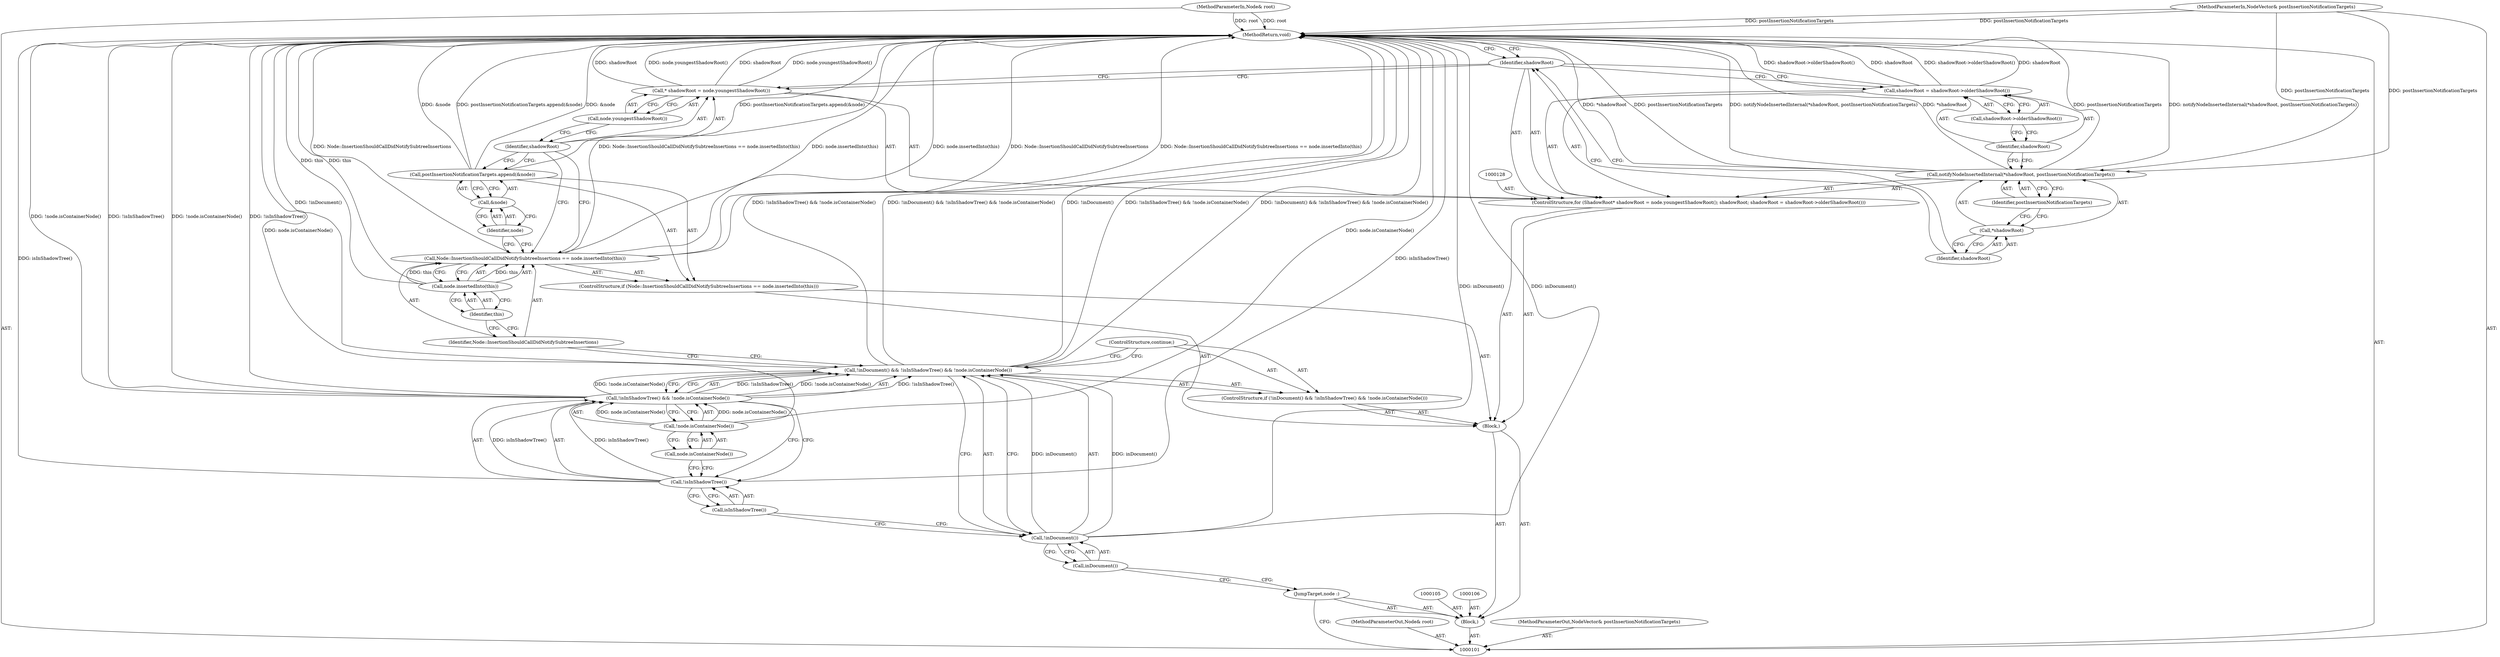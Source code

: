 digraph "0_Chrome_eb4d5d9ab41449b79fcf6f84d8983be2b12bd490" {
"1000140" [label="(MethodReturn,void)"];
"1000102" [label="(MethodParameterIn,Node& root)"];
"1000204" [label="(MethodParameterOut,Node& root)"];
"1000103" [label="(MethodParameterIn,NodeVector& postInsertionNotificationTargets)"];
"1000205" [label="(MethodParameterOut,NodeVector& postInsertionNotificationTargets)"];
"1000120" [label="(Call,Node::InsertionShouldCallDidNotifySubtreeInsertions == node.insertedInto(this))"];
"1000121" [label="(Identifier,Node::InsertionShouldCallDidNotifySubtreeInsertions)"];
"1000122" [label="(Call,node.insertedInto(this))"];
"1000123" [label="(Identifier,this)"];
"1000119" [label="(ControlStructure,if (Node::InsertionShouldCallDidNotifySubtreeInsertions == node.insertedInto(this)))"];
"1000124" [label="(Call,postInsertionNotificationTargets.append(&node))"];
"1000125" [label="(Call,&node)"];
"1000126" [label="(Identifier,node)"];
"1000129" [label="(Call,* shadowRoot = node.youngestShadowRoot())"];
"1000130" [label="(Identifier,shadowRoot)"];
"1000131" [label="(Call,node.youngestShadowRoot())"];
"1000132" [label="(Identifier,shadowRoot)"];
"1000133" [label="(Call,shadowRoot = shadowRoot->olderShadowRoot())"];
"1000134" [label="(Identifier,shadowRoot)"];
"1000127" [label="(ControlStructure,for (ShadowRoot* shadowRoot = node.youngestShadowRoot(); shadowRoot; shadowRoot = shadowRoot->olderShadowRoot()))"];
"1000135" [label="(Call,shadowRoot->olderShadowRoot())"];
"1000136" [label="(Call,notifyNodeInsertedInternal(*shadowRoot, postInsertionNotificationTargets))"];
"1000137" [label="(Call,*shadowRoot)"];
"1000138" [label="(Identifier,shadowRoot)"];
"1000139" [label="(Identifier,postInsertionNotificationTargets)"];
"1000104" [label="(Block,)"];
"1000107" [label="(JumpTarget,node :)"];
"1000108" [label="(Block,)"];
"1000110" [label="(Call,!inDocument() && !isInShadowTree() && !node.isContainerNode())"];
"1000111" [label="(Call,!inDocument())"];
"1000112" [label="(Call,inDocument())"];
"1000113" [label="(Call,!isInShadowTree() && !node.isContainerNode())"];
"1000114" [label="(Call,!isInShadowTree())"];
"1000115" [label="(Call,isInShadowTree())"];
"1000116" [label="(Call,!node.isContainerNode())"];
"1000117" [label="(Call,node.isContainerNode())"];
"1000109" [label="(ControlStructure,if (!inDocument() && !isInShadowTree() && !node.isContainerNode()))"];
"1000118" [label="(ControlStructure,continue;)"];
"1000140" -> "1000101"  [label="AST: "];
"1000140" -> "1000132"  [label="CFG: "];
"1000116" -> "1000140"  [label="DDG: node.isContainerNode()"];
"1000129" -> "1000140"  [label="DDG: shadowRoot"];
"1000129" -> "1000140"  [label="DDG: node.youngestShadowRoot()"];
"1000124" -> "1000140"  [label="DDG: &node"];
"1000124" -> "1000140"  [label="DDG: postInsertionNotificationTargets.append(&node)"];
"1000113" -> "1000140"  [label="DDG: !isInShadowTree()"];
"1000113" -> "1000140"  [label="DDG: !node.isContainerNode()"];
"1000136" -> "1000140"  [label="DDG: *shadowRoot"];
"1000136" -> "1000140"  [label="DDG: postInsertionNotificationTargets"];
"1000136" -> "1000140"  [label="DDG: notifyNodeInsertedInternal(*shadowRoot, postInsertionNotificationTargets)"];
"1000122" -> "1000140"  [label="DDG: this"];
"1000103" -> "1000140"  [label="DDG: postInsertionNotificationTargets"];
"1000133" -> "1000140"  [label="DDG: shadowRoot"];
"1000133" -> "1000140"  [label="DDG: shadowRoot->olderShadowRoot()"];
"1000114" -> "1000140"  [label="DDG: isInShadowTree()"];
"1000120" -> "1000140"  [label="DDG: Node::InsertionShouldCallDidNotifySubtreeInsertions"];
"1000120" -> "1000140"  [label="DDG: Node::InsertionShouldCallDidNotifySubtreeInsertions == node.insertedInto(this)"];
"1000120" -> "1000140"  [label="DDG: node.insertedInto(this)"];
"1000102" -> "1000140"  [label="DDG: root"];
"1000111" -> "1000140"  [label="DDG: inDocument()"];
"1000110" -> "1000140"  [label="DDG: !isInShadowTree() && !node.isContainerNode()"];
"1000110" -> "1000140"  [label="DDG: !inDocument() && !isInShadowTree() && !node.isContainerNode()"];
"1000110" -> "1000140"  [label="DDG: !inDocument()"];
"1000102" -> "1000101"  [label="AST: "];
"1000102" -> "1000140"  [label="DDG: root"];
"1000204" -> "1000101"  [label="AST: "];
"1000103" -> "1000101"  [label="AST: "];
"1000103" -> "1000140"  [label="DDG: postInsertionNotificationTargets"];
"1000103" -> "1000136"  [label="DDG: postInsertionNotificationTargets"];
"1000205" -> "1000101"  [label="AST: "];
"1000120" -> "1000119"  [label="AST: "];
"1000120" -> "1000122"  [label="CFG: "];
"1000121" -> "1000120"  [label="AST: "];
"1000122" -> "1000120"  [label="AST: "];
"1000126" -> "1000120"  [label="CFG: "];
"1000130" -> "1000120"  [label="CFG: "];
"1000120" -> "1000140"  [label="DDG: Node::InsertionShouldCallDidNotifySubtreeInsertions"];
"1000120" -> "1000140"  [label="DDG: Node::InsertionShouldCallDidNotifySubtreeInsertions == node.insertedInto(this)"];
"1000120" -> "1000140"  [label="DDG: node.insertedInto(this)"];
"1000122" -> "1000120"  [label="DDG: this"];
"1000121" -> "1000120"  [label="AST: "];
"1000121" -> "1000110"  [label="CFG: "];
"1000123" -> "1000121"  [label="CFG: "];
"1000122" -> "1000120"  [label="AST: "];
"1000122" -> "1000123"  [label="CFG: "];
"1000123" -> "1000122"  [label="AST: "];
"1000120" -> "1000122"  [label="CFG: "];
"1000122" -> "1000140"  [label="DDG: this"];
"1000122" -> "1000120"  [label="DDG: this"];
"1000123" -> "1000122"  [label="AST: "];
"1000123" -> "1000121"  [label="CFG: "];
"1000122" -> "1000123"  [label="CFG: "];
"1000119" -> "1000108"  [label="AST: "];
"1000120" -> "1000119"  [label="AST: "];
"1000124" -> "1000119"  [label="AST: "];
"1000124" -> "1000119"  [label="AST: "];
"1000124" -> "1000125"  [label="CFG: "];
"1000125" -> "1000124"  [label="AST: "];
"1000130" -> "1000124"  [label="CFG: "];
"1000124" -> "1000140"  [label="DDG: &node"];
"1000124" -> "1000140"  [label="DDG: postInsertionNotificationTargets.append(&node)"];
"1000125" -> "1000124"  [label="AST: "];
"1000125" -> "1000126"  [label="CFG: "];
"1000126" -> "1000125"  [label="AST: "];
"1000124" -> "1000125"  [label="CFG: "];
"1000126" -> "1000125"  [label="AST: "];
"1000126" -> "1000120"  [label="CFG: "];
"1000125" -> "1000126"  [label="CFG: "];
"1000129" -> "1000127"  [label="AST: "];
"1000129" -> "1000131"  [label="CFG: "];
"1000130" -> "1000129"  [label="AST: "];
"1000131" -> "1000129"  [label="AST: "];
"1000132" -> "1000129"  [label="CFG: "];
"1000129" -> "1000140"  [label="DDG: shadowRoot"];
"1000129" -> "1000140"  [label="DDG: node.youngestShadowRoot()"];
"1000130" -> "1000129"  [label="AST: "];
"1000130" -> "1000124"  [label="CFG: "];
"1000130" -> "1000120"  [label="CFG: "];
"1000131" -> "1000130"  [label="CFG: "];
"1000131" -> "1000129"  [label="AST: "];
"1000131" -> "1000130"  [label="CFG: "];
"1000129" -> "1000131"  [label="CFG: "];
"1000132" -> "1000127"  [label="AST: "];
"1000132" -> "1000129"  [label="CFG: "];
"1000132" -> "1000133"  [label="CFG: "];
"1000138" -> "1000132"  [label="CFG: "];
"1000140" -> "1000132"  [label="CFG: "];
"1000133" -> "1000127"  [label="AST: "];
"1000133" -> "1000135"  [label="CFG: "];
"1000134" -> "1000133"  [label="AST: "];
"1000135" -> "1000133"  [label="AST: "];
"1000132" -> "1000133"  [label="CFG: "];
"1000133" -> "1000140"  [label="DDG: shadowRoot"];
"1000133" -> "1000140"  [label="DDG: shadowRoot->olderShadowRoot()"];
"1000134" -> "1000133"  [label="AST: "];
"1000134" -> "1000136"  [label="CFG: "];
"1000135" -> "1000134"  [label="CFG: "];
"1000127" -> "1000108"  [label="AST: "];
"1000128" -> "1000127"  [label="AST: "];
"1000129" -> "1000127"  [label="AST: "];
"1000132" -> "1000127"  [label="AST: "];
"1000133" -> "1000127"  [label="AST: "];
"1000136" -> "1000127"  [label="AST: "];
"1000135" -> "1000133"  [label="AST: "];
"1000135" -> "1000134"  [label="CFG: "];
"1000133" -> "1000135"  [label="CFG: "];
"1000136" -> "1000127"  [label="AST: "];
"1000136" -> "1000139"  [label="CFG: "];
"1000137" -> "1000136"  [label="AST: "];
"1000139" -> "1000136"  [label="AST: "];
"1000134" -> "1000136"  [label="CFG: "];
"1000136" -> "1000140"  [label="DDG: *shadowRoot"];
"1000136" -> "1000140"  [label="DDG: postInsertionNotificationTargets"];
"1000136" -> "1000140"  [label="DDG: notifyNodeInsertedInternal(*shadowRoot, postInsertionNotificationTargets)"];
"1000103" -> "1000136"  [label="DDG: postInsertionNotificationTargets"];
"1000137" -> "1000136"  [label="AST: "];
"1000137" -> "1000138"  [label="CFG: "];
"1000138" -> "1000137"  [label="AST: "];
"1000139" -> "1000137"  [label="CFG: "];
"1000138" -> "1000137"  [label="AST: "];
"1000138" -> "1000132"  [label="CFG: "];
"1000137" -> "1000138"  [label="CFG: "];
"1000139" -> "1000136"  [label="AST: "];
"1000139" -> "1000137"  [label="CFG: "];
"1000136" -> "1000139"  [label="CFG: "];
"1000104" -> "1000101"  [label="AST: "];
"1000105" -> "1000104"  [label="AST: "];
"1000106" -> "1000104"  [label="AST: "];
"1000107" -> "1000104"  [label="AST: "];
"1000108" -> "1000104"  [label="AST: "];
"1000107" -> "1000104"  [label="AST: "];
"1000107" -> "1000101"  [label="CFG: "];
"1000112" -> "1000107"  [label="CFG: "];
"1000108" -> "1000104"  [label="AST: "];
"1000109" -> "1000108"  [label="AST: "];
"1000119" -> "1000108"  [label="AST: "];
"1000127" -> "1000108"  [label="AST: "];
"1000110" -> "1000109"  [label="AST: "];
"1000110" -> "1000111"  [label="CFG: "];
"1000110" -> "1000113"  [label="CFG: "];
"1000111" -> "1000110"  [label="AST: "];
"1000113" -> "1000110"  [label="AST: "];
"1000118" -> "1000110"  [label="CFG: "];
"1000121" -> "1000110"  [label="CFG: "];
"1000110" -> "1000140"  [label="DDG: !isInShadowTree() && !node.isContainerNode()"];
"1000110" -> "1000140"  [label="DDG: !inDocument() && !isInShadowTree() && !node.isContainerNode()"];
"1000110" -> "1000140"  [label="DDG: !inDocument()"];
"1000111" -> "1000110"  [label="DDG: inDocument()"];
"1000113" -> "1000110"  [label="DDG: !isInShadowTree()"];
"1000113" -> "1000110"  [label="DDG: !node.isContainerNode()"];
"1000111" -> "1000110"  [label="AST: "];
"1000111" -> "1000112"  [label="CFG: "];
"1000112" -> "1000111"  [label="AST: "];
"1000115" -> "1000111"  [label="CFG: "];
"1000110" -> "1000111"  [label="CFG: "];
"1000111" -> "1000140"  [label="DDG: inDocument()"];
"1000111" -> "1000110"  [label="DDG: inDocument()"];
"1000112" -> "1000111"  [label="AST: "];
"1000112" -> "1000107"  [label="CFG: "];
"1000111" -> "1000112"  [label="CFG: "];
"1000113" -> "1000110"  [label="AST: "];
"1000113" -> "1000114"  [label="CFG: "];
"1000113" -> "1000116"  [label="CFG: "];
"1000114" -> "1000113"  [label="AST: "];
"1000116" -> "1000113"  [label="AST: "];
"1000110" -> "1000113"  [label="CFG: "];
"1000113" -> "1000140"  [label="DDG: !isInShadowTree()"];
"1000113" -> "1000140"  [label="DDG: !node.isContainerNode()"];
"1000113" -> "1000110"  [label="DDG: !isInShadowTree()"];
"1000113" -> "1000110"  [label="DDG: !node.isContainerNode()"];
"1000114" -> "1000113"  [label="DDG: isInShadowTree()"];
"1000116" -> "1000113"  [label="DDG: node.isContainerNode()"];
"1000114" -> "1000113"  [label="AST: "];
"1000114" -> "1000115"  [label="CFG: "];
"1000115" -> "1000114"  [label="AST: "];
"1000117" -> "1000114"  [label="CFG: "];
"1000113" -> "1000114"  [label="CFG: "];
"1000114" -> "1000140"  [label="DDG: isInShadowTree()"];
"1000114" -> "1000113"  [label="DDG: isInShadowTree()"];
"1000115" -> "1000114"  [label="AST: "];
"1000115" -> "1000111"  [label="CFG: "];
"1000114" -> "1000115"  [label="CFG: "];
"1000116" -> "1000113"  [label="AST: "];
"1000116" -> "1000117"  [label="CFG: "];
"1000117" -> "1000116"  [label="AST: "];
"1000113" -> "1000116"  [label="CFG: "];
"1000116" -> "1000140"  [label="DDG: node.isContainerNode()"];
"1000116" -> "1000113"  [label="DDG: node.isContainerNode()"];
"1000117" -> "1000116"  [label="AST: "];
"1000117" -> "1000114"  [label="CFG: "];
"1000116" -> "1000117"  [label="CFG: "];
"1000109" -> "1000108"  [label="AST: "];
"1000110" -> "1000109"  [label="AST: "];
"1000118" -> "1000109"  [label="AST: "];
"1000118" -> "1000109"  [label="AST: "];
"1000118" -> "1000110"  [label="CFG: "];
}
